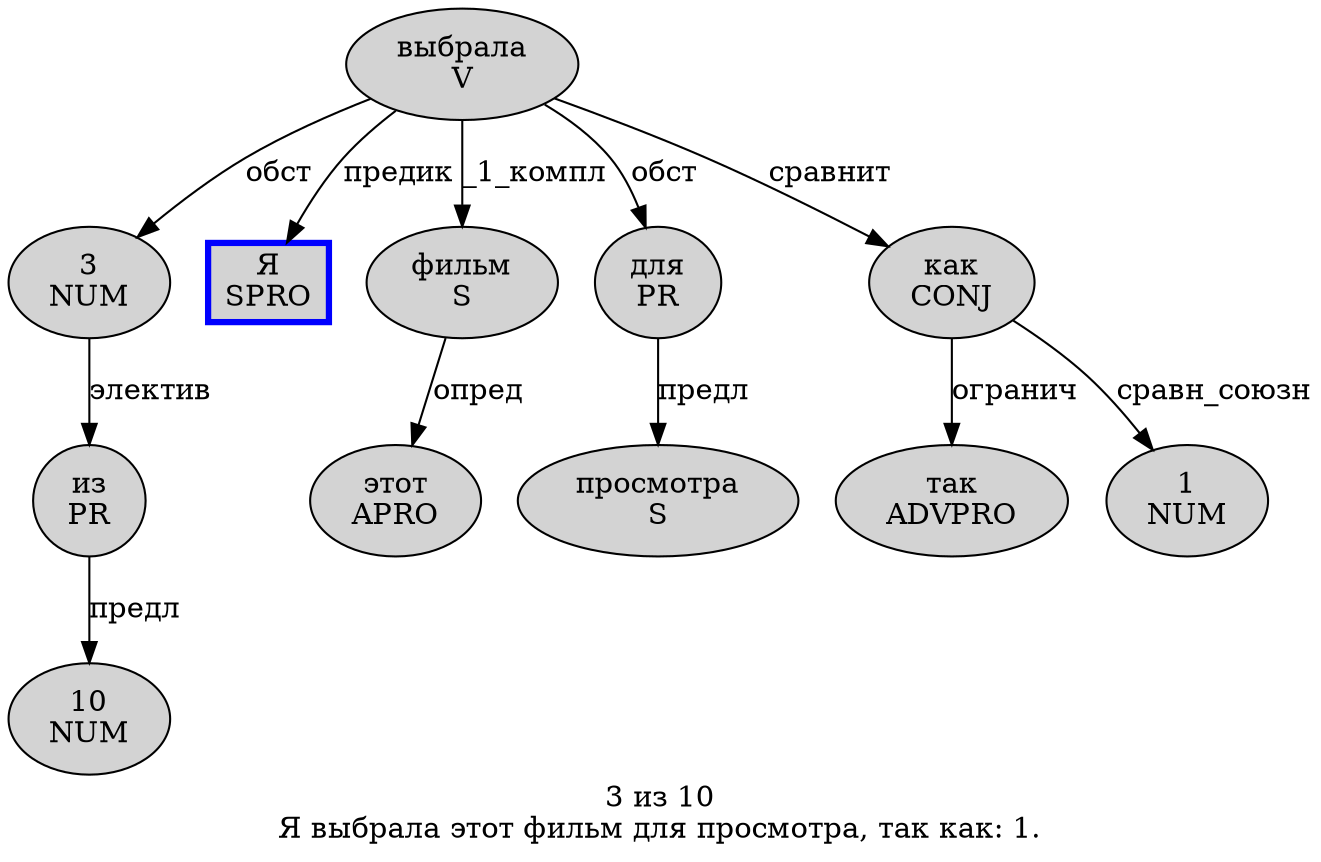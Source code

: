 digraph SENTENCE_2290 {
	graph [label="3 из 10
Я выбрала этот фильм для просмотра, так как: 1."]
	node [style=filled]
		0 [label="3
NUM" color="" fillcolor=lightgray penwidth=1 shape=ellipse]
		1 [label="из
PR" color="" fillcolor=lightgray penwidth=1 shape=ellipse]
		2 [label="10
NUM" color="" fillcolor=lightgray penwidth=1 shape=ellipse]
		3 [label="Я
SPRO" color=blue fillcolor=lightgray penwidth=3 shape=box]
		4 [label="выбрала
V" color="" fillcolor=lightgray penwidth=1 shape=ellipse]
		5 [label="этот
APRO" color="" fillcolor=lightgray penwidth=1 shape=ellipse]
		6 [label="фильм
S" color="" fillcolor=lightgray penwidth=1 shape=ellipse]
		7 [label="для
PR" color="" fillcolor=lightgray penwidth=1 shape=ellipse]
		8 [label="просмотра
S" color="" fillcolor=lightgray penwidth=1 shape=ellipse]
		10 [label="так
ADVPRO" color="" fillcolor=lightgray penwidth=1 shape=ellipse]
		11 [label="как
CONJ" color="" fillcolor=lightgray penwidth=1 shape=ellipse]
		13 [label="1
NUM" color="" fillcolor=lightgray penwidth=1 shape=ellipse]
			4 -> 0 [label="обст"]
			4 -> 3 [label="предик"]
			4 -> 6 [label="_1_компл"]
			4 -> 7 [label="обст"]
			4 -> 11 [label="сравнит"]
			6 -> 5 [label="опред"]
			11 -> 10 [label="огранич"]
			11 -> 13 [label="сравн_союзн"]
			7 -> 8 [label="предл"]
			0 -> 1 [label="электив"]
			1 -> 2 [label="предл"]
}